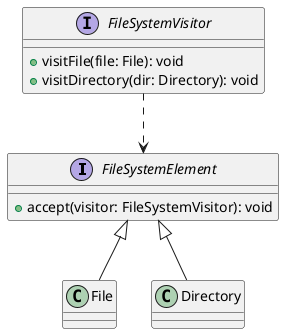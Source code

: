 @startuml
                   interface FileSystemElement {
                     +accept(visitor: FileSystemVisitor): void
                   }

                   class File {
                   }

                   class Directory {
                   }

                   interface FileSystemVisitor {
                     +visitFile(file: File): void
                     +visitDirectory(dir: Directory): void
                   }

                   FileSystemElement <|-- File
                   FileSystemElement <|-- Directory
                   FileSystemVisitor ..> FileSystemElement
                   @enduml